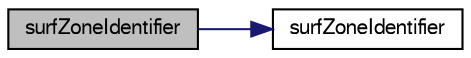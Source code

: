 digraph "surfZoneIdentifier"
{
  bgcolor="transparent";
  edge [fontname="FreeSans",fontsize="10",labelfontname="FreeSans",labelfontsize="10"];
  node [fontname="FreeSans",fontsize="10",shape=record];
  rankdir="LR";
  Node3 [label="surfZoneIdentifier",height=0.2,width=0.4,color="black", fillcolor="grey75", style="filled", fontcolor="black"];
  Node3 -> Node4 [color="midnightblue",fontsize="10",style="solid",fontname="FreeSans"];
  Node4 [label="surfZoneIdentifier",height=0.2,width=0.4,color="black",URL="$a29714.html#a00682039b8eeb92c4a7fe705dfb4c82a",tooltip="Construct null. "];
}
